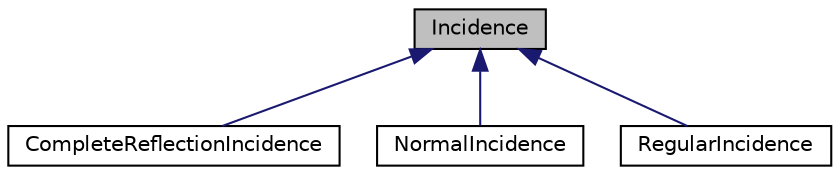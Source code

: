 digraph "Incidence"
{
  edge [fontname="Helvetica",fontsize="10",labelfontname="Helvetica",labelfontsize="10"];
  node [fontname="Helvetica",fontsize="10",shape=record];
  Node0 [label="Incidence",height=0.2,width=0.4,color="black", fillcolor="grey75", style="filled", fontcolor="black"];
  Node0 -> Node1 [dir="back",color="midnightblue",fontsize="10",style="solid",fontname="Helvetica"];
  Node1 [label="CompleteReflectionIncidence",height=0.2,width=0.4,color="black", fillcolor="white", style="filled",URL="$class_complete_reflection_incidence.html"];
  Node0 -> Node2 [dir="back",color="midnightblue",fontsize="10",style="solid",fontname="Helvetica"];
  Node2 [label="NormalIncidence",height=0.2,width=0.4,color="black", fillcolor="white", style="filled",URL="$class_normal_incidence.html"];
  Node0 -> Node3 [dir="back",color="midnightblue",fontsize="10",style="solid",fontname="Helvetica"];
  Node3 [label="RegularIncidence",height=0.2,width=0.4,color="black", fillcolor="white", style="filled",URL="$class_regular_incidence.html"];
}

